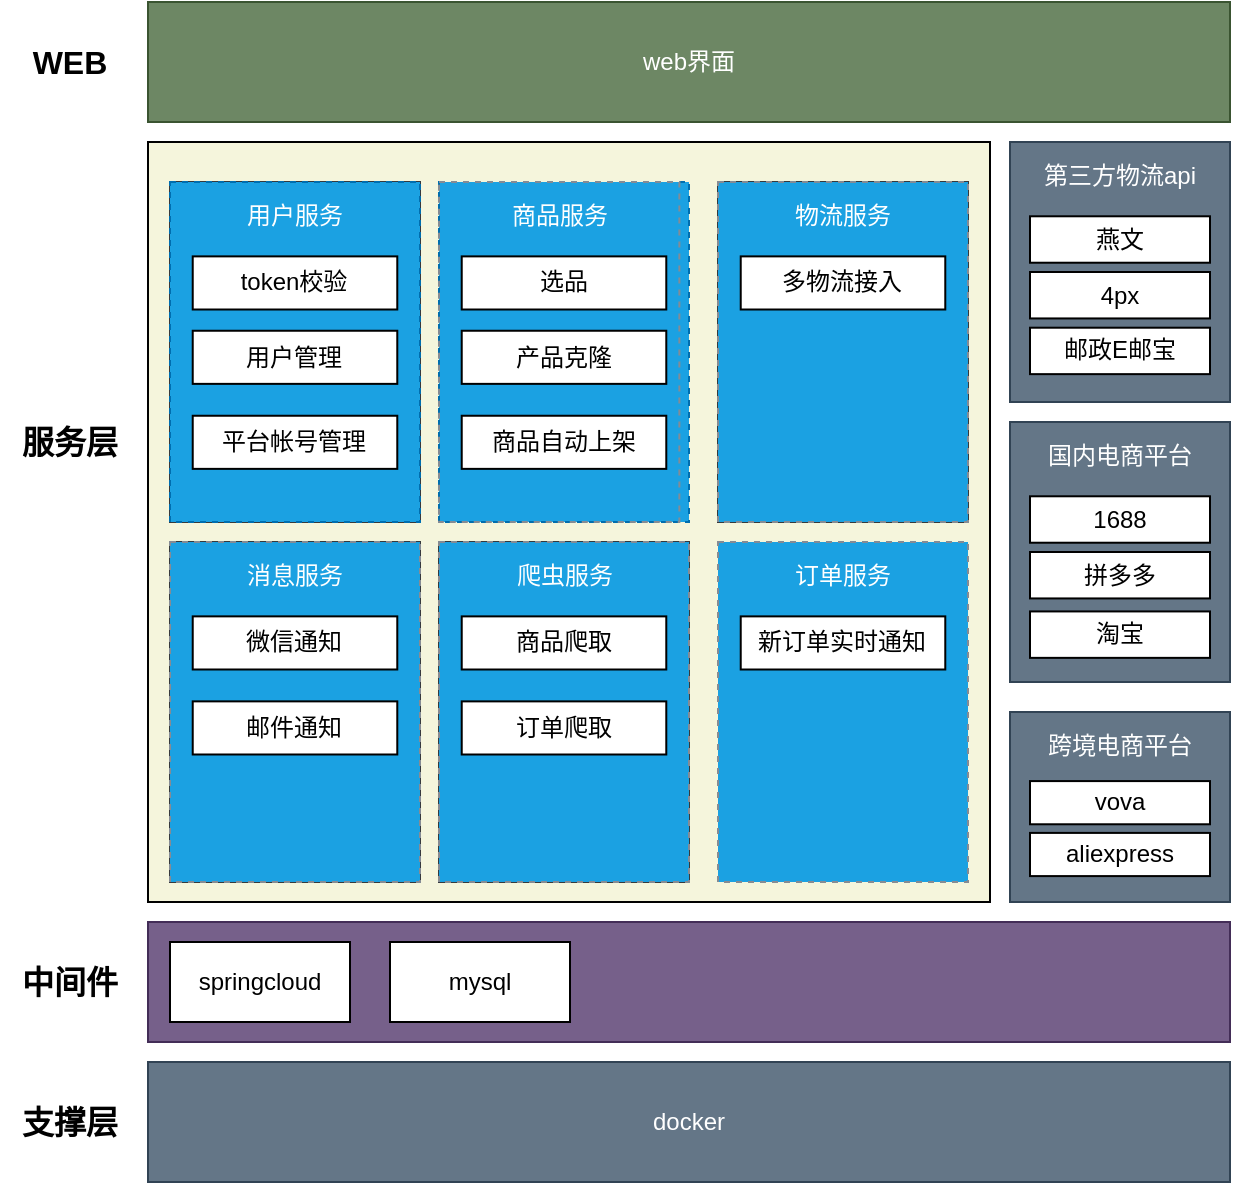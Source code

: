 <mxfile version="13.10.0" type="embed">
    <diagram id="tXNvYlcW8-W0-e2RewHa" name="Page-1">
        <mxGraphModel dx="1107" dy="566" grid="1" gridSize="10" guides="1" tooltips="1" connect="1" arrows="1" fold="1" page="1" pageScale="1" pageWidth="827" pageHeight="1169" math="0" shadow="0">
            <root>
                <mxCell id="0"/>
                <mxCell id="1" parent="0"/>
                <mxCell id="5" value="" style="rounded=0;whiteSpace=wrap;html=1;fillColor=#f5f5dc;" parent="1" vertex="1">
                    <mxGeometry x="129" y="320" width="421" height="380" as="geometry"/>
                </mxCell>
                <mxCell id="3" value="docker" style="rounded=0;whiteSpace=wrap;html=1;fillColor=#647687;strokeColor=#314354;fontColor=#ffffff;" parent="1" vertex="1">
                    <mxGeometry x="129" y="780" width="541" height="60" as="geometry"/>
                </mxCell>
                <mxCell id="6" value="web界面" style="rounded=0;whiteSpace=wrap;html=1;fillColor=#6d8764;strokeColor=#3A5431;fontColor=#ffffff;" parent="1" vertex="1">
                    <mxGeometry x="129" y="250" width="541" height="60" as="geometry"/>
                </mxCell>
                <mxCell id="10" value="&lt;b&gt;&lt;font style=&quot;font-size: 16px&quot;&gt;WEB&lt;/font&gt;&lt;/b&gt;" style="text;html=1;strokeColor=none;fillColor=none;align=center;verticalAlign=middle;whiteSpace=wrap;rounded=0;" parent="1" vertex="1">
                    <mxGeometry x="70" y="270" width="40" height="20" as="geometry"/>
                </mxCell>
                <mxCell id="11" value="&lt;b&gt;&lt;font style=&quot;font-size: 16px&quot;&gt;服务层&lt;/font&gt;&lt;/b&gt;" style="text;html=1;strokeColor=none;fillColor=none;align=center;verticalAlign=middle;whiteSpace=wrap;rounded=0;" parent="1" vertex="1">
                    <mxGeometry x="65" y="460" width="50" height="20" as="geometry"/>
                </mxCell>
                <mxCell id="12" value="&lt;span style=&quot;font-size: 16px&quot;&gt;&lt;b&gt;中间件&lt;/b&gt;&lt;/span&gt;" style="text;html=1;strokeColor=none;fillColor=none;align=center;verticalAlign=middle;whiteSpace=wrap;rounded=0;" parent="1" vertex="1">
                    <mxGeometry x="55" y="730" width="70" height="20" as="geometry"/>
                </mxCell>
                <mxCell id="13" value="&lt;font style=&quot;font-size: 16px&quot;&gt;&lt;b&gt;支撑层&lt;/b&gt;&lt;/font&gt;" style="text;html=1;strokeColor=none;fillColor=none;align=center;verticalAlign=middle;whiteSpace=wrap;rounded=0;" parent="1" vertex="1">
                    <mxGeometry x="65" y="800" width="50" height="20" as="geometry"/>
                </mxCell>
                <mxCell id="22" value="" style="group;strokeColor=#36393d;fillColor=#9999FF;" parent="1" vertex="1" connectable="0">
                    <mxGeometry x="140" y="340" width="125" height="170" as="geometry"/>
                </mxCell>
                <mxCell id="15" value="用户服务" style="outlineConnect=0;html=1;whiteSpace=wrap;fontSize=12;fontStyle=0;strokeColor=#006EAF;verticalAlign=top;align=center;dashed=1;spacingTop=3;fontColor=#ffffff;fillColor=#1ba1e2;" parent="22" vertex="1">
                    <mxGeometry width="125" height="170" as="geometry"/>
                </mxCell>
                <mxCell id="18" value="token校验" style="rounded=0;whiteSpace=wrap;html=1;" parent="22" vertex="1">
                    <mxGeometry x="11.364" y="37.188" width="102.273" height="26.562" as="geometry"/>
                </mxCell>
                <mxCell id="19" value="用户管理" style="rounded=0;whiteSpace=wrap;html=1;" parent="22" vertex="1">
                    <mxGeometry x="11.364" y="74.375" width="102.273" height="26.562" as="geometry"/>
                </mxCell>
                <mxCell id="21" value="平台帐号管理" style="rounded=0;whiteSpace=wrap;html=1;" parent="22" vertex="1">
                    <mxGeometry x="11.364" y="116.875" width="102.273" height="26.562" as="geometry"/>
                </mxCell>
                <mxCell id="33" value="" style="group;strokeColor=#006EAF;fillColor=#1ba1e2;dashed=1;fontColor=#ffffff;fontStyle=0;spacingTop=3;" parent="1" vertex="1" connectable="0">
                    <mxGeometry x="274.5" y="340" width="125" height="170" as="geometry"/>
                </mxCell>
                <mxCell id="17" value="&lt;font color=&quot;#ffffff&quot;&gt;商品服务&lt;/font&gt;" style="outlineConnect=0;gradientColor=none;html=1;whiteSpace=wrap;fontSize=12;fontStyle=0;strokeColor=#858B94;fillColor=none;verticalAlign=top;align=center;fontColor=#858B94;dashed=1;spacingTop=3;" parent="33" vertex="1">
                    <mxGeometry width="120.192" height="170" as="geometry"/>
                </mxCell>
                <mxCell id="29" value="选品" style="rounded=0;whiteSpace=wrap;html=1;" parent="33" vertex="1">
                    <mxGeometry x="11.364" y="37.188" width="102.273" height="26.562" as="geometry"/>
                </mxCell>
                <mxCell id="30" value="产品克隆" style="rounded=0;whiteSpace=wrap;html=1;" parent="33" vertex="1">
                    <mxGeometry x="11.364" y="74.375" width="102.273" height="26.562" as="geometry"/>
                </mxCell>
                <mxCell id="31" value="商品自动上架" style="rounded=0;whiteSpace=wrap;html=1;" parent="33" vertex="1">
                    <mxGeometry x="11.364" y="116.875" width="102.273" height="26.562" as="geometry"/>
                </mxCell>
                <mxCell id="34" value="" style="group;strokeColor=#36393d;fillColor=#9999FF;" parent="1" vertex="1" connectable="0">
                    <mxGeometry x="414" y="340" width="125" height="170" as="geometry"/>
                </mxCell>
                <mxCell id="44" value="" style="group;dashed=1;fontColor=#ffffff;fontStyle=0;strokeColor=#006EAF;fillColor=#1ba1e2;spacingTop=3;" parent="34" vertex="1" connectable="0">
                    <mxGeometry width="125.0" height="170" as="geometry"/>
                </mxCell>
                <mxCell id="35" value="&lt;font color=&quot;#ffffff&quot;&gt;物流服务&lt;/font&gt;" style="outlineConnect=0;gradientColor=none;html=1;whiteSpace=wrap;fontSize=12;fontStyle=0;strokeColor=#858B94;verticalAlign=top;align=center;fontColor=#858B94;dashed=1;spacingTop=3;fillColor=none;" parent="44" vertex="1">
                    <mxGeometry width="125.0" height="170" as="geometry"/>
                </mxCell>
                <mxCell id="36" value="多物流接入" style="rounded=0;whiteSpace=wrap;html=1;" parent="44" vertex="1">
                    <mxGeometry x="11.364" y="37.188" width="102.273" height="26.562" as="geometry"/>
                </mxCell>
                <mxCell id="46" value="" style="group;fillColor=#9999FF;strokeColor=#36393d;fontColor=#f0f0f0;" parent="1" vertex="1" connectable="0">
                    <mxGeometry x="140" y="520" width="125" height="170" as="geometry"/>
                </mxCell>
                <mxCell id="47" value="" style="group;dashed=1;fontColor=#ffffff;fontStyle=0;strokeColor=#006EAF;fillColor=#1ba1e2;spacingTop=3;" parent="46" vertex="1" connectable="0">
                    <mxGeometry width="125.0" height="170.0" as="geometry"/>
                </mxCell>
                <mxCell id="48" value="&lt;font color=&quot;#ffffff&quot;&gt;消息服务&lt;/font&gt;" style="outlineConnect=0;gradientColor=none;html=1;whiteSpace=wrap;fontSize=12;fontStyle=0;strokeColor=#858B94;fillColor=none;verticalAlign=top;align=center;fontColor=#858B94;dashed=1;spacingTop=3;" parent="47" vertex="1">
                    <mxGeometry width="125.0" height="170.0" as="geometry"/>
                </mxCell>
                <mxCell id="49" value="微信通知" style="rounded=0;whiteSpace=wrap;html=1;" parent="47" vertex="1">
                    <mxGeometry x="11.364" y="37.187" width="102.273" height="26.562" as="geometry"/>
                </mxCell>
                <mxCell id="52" value="邮件通知" style="rounded=0;whiteSpace=wrap;html=1;" parent="47" vertex="1">
                    <mxGeometry x="11.364" y="79.687" width="102.273" height="26.562" as="geometry"/>
                </mxCell>
                <mxCell id="53" value="" style="group;strokeColor=#36393d;fillColor=#9999FF;" parent="1" vertex="1" connectable="0">
                    <mxGeometry x="274.5" y="520" width="125" height="170" as="geometry"/>
                </mxCell>
                <mxCell id="54" value="" style="group;dashed=1;fontColor=#ffffff;fontStyle=0;strokeColor=#006EAF;fillColor=#1ba1e2;spacingTop=3;" parent="53" vertex="1" connectable="0">
                    <mxGeometry width="125.0" height="170" as="geometry"/>
                </mxCell>
                <mxCell id="63" value="" style="group" parent="54" vertex="1" connectable="0">
                    <mxGeometry width="125.0" height="170" as="geometry"/>
                </mxCell>
                <mxCell id="55" value="&lt;font color=&quot;#ffffff&quot;&gt;爬虫服务&lt;/font&gt;" style="outlineConnect=0;gradientColor=none;html=1;whiteSpace=wrap;fontSize=12;fontStyle=0;strokeColor=#858B94;fillColor=none;verticalAlign=top;align=center;fontColor=#858B94;dashed=1;spacingTop=3;" parent="63" vertex="1">
                    <mxGeometry width="125.0" height="170" as="geometry"/>
                </mxCell>
                <mxCell id="56" value="商品爬取" style="rounded=0;whiteSpace=wrap;html=1;" parent="63" vertex="1">
                    <mxGeometry x="11.364" y="37.188" width="102.273" height="26.562" as="geometry"/>
                </mxCell>
                <mxCell id="57" value="订单爬取" style="rounded=0;whiteSpace=wrap;html=1;" parent="63" vertex="1">
                    <mxGeometry x="11.364" y="79.688" width="102.273" height="26.562" as="geometry"/>
                </mxCell>
                <mxCell id="58" value="" style="group;strokeColor=#006EAF;fillColor=#1ba1e2;dashed=1;fontColor=#ffffff;fontStyle=0;spacingTop=3;" parent="1" vertex="1" connectable="0">
                    <mxGeometry x="414" y="520" width="125" height="170" as="geometry"/>
                </mxCell>
                <mxCell id="59" value="" style="group" parent="58" vertex="1" connectable="0">
                    <mxGeometry width="125.0" height="170" as="geometry"/>
                </mxCell>
                <mxCell id="60" value="&lt;font color=&quot;#ffffff&quot;&gt;订单服务&lt;/font&gt;" style="outlineConnect=0;gradientColor=none;html=1;whiteSpace=wrap;fontSize=12;fontStyle=0;strokeColor=#858B94;fillColor=none;verticalAlign=top;align=center;fontColor=#858B94;dashed=1;spacingTop=3;" parent="59" vertex="1">
                    <mxGeometry width="125.0" height="170" as="geometry"/>
                </mxCell>
                <mxCell id="61" value="新订单实时通知" style="rounded=0;whiteSpace=wrap;html=1;" parent="59" vertex="1">
                    <mxGeometry x="11.364" y="37.188" width="102.273" height="26.562" as="geometry"/>
                </mxCell>
                <mxCell id="77" value="" style="group" parent="1" vertex="1" connectable="0">
                    <mxGeometry x="560" y="320" width="110" height="130" as="geometry"/>
                </mxCell>
                <mxCell id="73" value="第三方物流api" style="outlineConnect=0;html=1;whiteSpace=wrap;fontSize=12;fontStyle=0;strokeColor=#314354;fillColor=#647687;verticalAlign=top;align=center;fontColor=#ffffff;dashed=0;spacingTop=3;" parent="77" vertex="1">
                    <mxGeometry width="110" height="130" as="geometry"/>
                </mxCell>
                <mxCell id="66" value="燕文" style="rounded=0;whiteSpace=wrap;html=1;" parent="77" vertex="1">
                    <mxGeometry x="10" y="37.143" width="90" height="23.214" as="geometry"/>
                </mxCell>
                <mxCell id="67" value="4px" style="rounded=0;whiteSpace=wrap;html=1;" parent="77" vertex="1">
                    <mxGeometry x="10" y="65" width="90" height="23.214" as="geometry"/>
                </mxCell>
                <mxCell id="68" value="邮政E邮宝" style="rounded=0;whiteSpace=wrap;html=1;" parent="77" vertex="1">
                    <mxGeometry x="10" y="92.857" width="90" height="23.214" as="geometry"/>
                </mxCell>
                <mxCell id="82" value="" style="group" parent="1" vertex="1" connectable="0">
                    <mxGeometry x="560" y="460" width="110" height="130" as="geometry"/>
                </mxCell>
                <mxCell id="76" value="国内电商平台" style="outlineConnect=0;html=1;whiteSpace=wrap;fontSize=12;fontStyle=0;strokeColor=#314354;fillColor=#647687;verticalAlign=top;align=center;fontColor=#ffffff;dashed=0;spacingTop=3;" parent="82" vertex="1">
                    <mxGeometry width="110" height="130" as="geometry"/>
                </mxCell>
                <mxCell id="78" value="1688" style="rounded=0;whiteSpace=wrap;html=1;" parent="82" vertex="1">
                    <mxGeometry x="10" y="37.143" width="90" height="23.214" as="geometry"/>
                </mxCell>
                <mxCell id="79" value="拼多多" style="rounded=0;whiteSpace=wrap;html=1;" parent="82" vertex="1">
                    <mxGeometry x="10" y="65" width="90" height="23.214" as="geometry"/>
                </mxCell>
                <mxCell id="81" value="淘宝" style="rounded=0;whiteSpace=wrap;html=1;" parent="82" vertex="1">
                    <mxGeometry x="10" y="94.714" width="90" height="23.214" as="geometry"/>
                </mxCell>
                <mxCell id="88" value="" style="group" parent="1" vertex="1" connectable="0">
                    <mxGeometry x="560" y="605" width="110" height="95" as="geometry"/>
                </mxCell>
                <mxCell id="84" value="跨境电商平台" style="outlineConnect=0;html=1;whiteSpace=wrap;fontSize=12;fontStyle=0;strokeColor=#314354;fillColor=#647687;verticalAlign=top;align=center;fontColor=#ffffff;dashed=0;spacingTop=3;" parent="88" vertex="1">
                    <mxGeometry width="110" height="95" as="geometry"/>
                </mxCell>
                <mxCell id="85" value="vova" style="rounded=0;whiteSpace=wrap;html=1;" parent="88" vertex="1">
                    <mxGeometry x="10" y="34.545" width="90" height="21.591" as="geometry"/>
                </mxCell>
                <mxCell id="86" value="aliexpress" style="rounded=0;whiteSpace=wrap;html=1;" parent="88" vertex="1">
                    <mxGeometry x="10" y="60.455" width="90" height="21.591" as="geometry"/>
                </mxCell>
                <mxCell id="90" value="" style="group" vertex="1" connectable="0" parent="1">
                    <mxGeometry x="129" y="710" width="541" height="60" as="geometry"/>
                </mxCell>
                <mxCell id="4" value="" style="rounded=0;whiteSpace=wrap;html=1;fillColor=#76608a;strokeColor=#432D57;fontColor=#ffffff;" parent="90" vertex="1">
                    <mxGeometry width="541" height="60" as="geometry"/>
                </mxCell>
                <mxCell id="14" value="springcloud" style="rounded=0;whiteSpace=wrap;html=1;" parent="90" vertex="1">
                    <mxGeometry x="11" y="10" width="90" height="40" as="geometry"/>
                </mxCell>
                <mxCell id="23" value="mysql" style="rounded=0;whiteSpace=wrap;html=1;" parent="90" vertex="1">
                    <mxGeometry x="121" y="10" width="90" height="40" as="geometry"/>
                </mxCell>
            </root>
        </mxGraphModel>
    </diagram>
</mxfile>